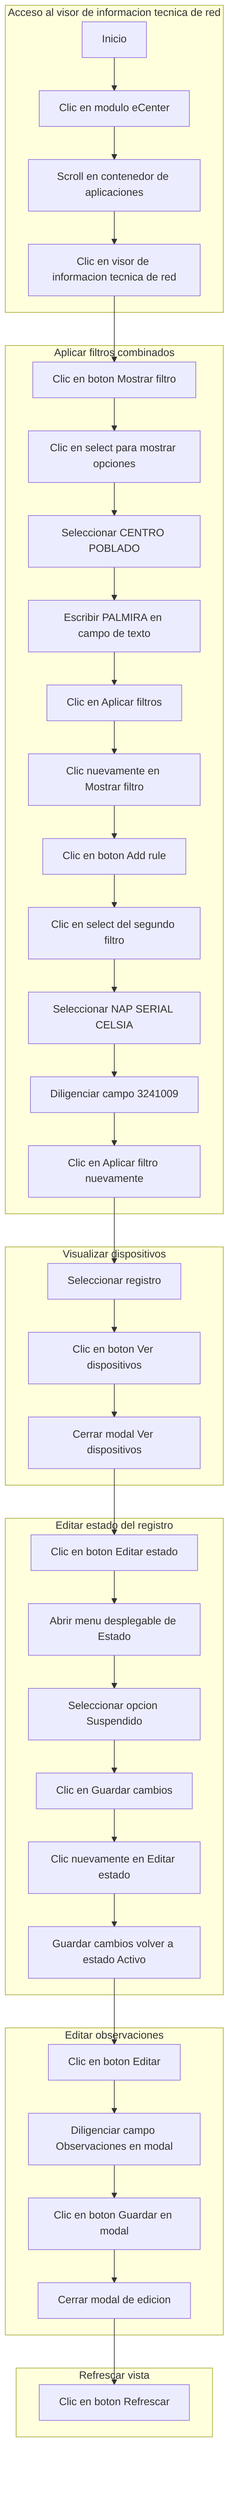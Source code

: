 flowchart TD
%% ==========================
%% MÓDULO: VISOR INFORMACION TECNICA DE RED
%% ==========================

subgraph CP_INFTECRED_001 [Acceso al visor de informacion tecnica de red]
    A1[Inicio] --> A2[Clic en modulo eCenter]
    A2 --> A3[Scroll en contenedor de aplicaciones]
    A3 --> A4[Clic en visor de informacion tecnica de red]
end

subgraph CP_INFTECRED_002 [Aplicar filtros combinados]
    B1[Clic en boton Mostrar filtro] --> B2[Clic en select para mostrar opciones]
    B2 --> B3[Seleccionar CENTRO POBLADO]
    B3 --> B4[Escribir PALMIRA en campo de texto]
    B4 --> B5[Clic en Aplicar filtros]
    B5 --> B6[Clic nuevamente en Mostrar filtro]
    B6 --> B7[Clic en boton Add rule]
    B7 --> B8[Clic en select del segundo filtro]
    B8 --> B9[Seleccionar NAP SERIAL CELSIA]
    B9 --> B10[Diligenciar campo 3241009]
    B10 --> B11[Clic en Aplicar filtro nuevamente]
end

subgraph CP_INFTECRED_003 [Visualizar dispositivos]
    C1[Seleccionar registro] --> C2[Clic en boton Ver dispositivos]
    C2 --> C3[Cerrar modal Ver dispositivos]
end

subgraph CP_INFTECRED_004 [Editar estado del registro]
    D1[Clic en boton Editar estado] --> D2[Abrir menu desplegable de Estado]
    D2 --> D3[Seleccionar opcion Suspendido]
    D3 --> D4[Clic en Guardar cambios]
    D4 --> D5[Clic nuevamente en Editar estado]
    D5 --> D6[Guardar cambios volver a estado Activo]
end

subgraph CP_INFTECRED_005 [Editar observaciones]
    E1[Clic en boton Editar] --> E2[Diligenciar campo Observaciones en modal]
    E2 --> E3[Clic en boton Guardar en modal]
    E3 --> E4[Cerrar modal de edicion]
end

subgraph CP_INFTECRED_006 [Refrescar vista]
    F1[Clic en boton Refrescar]
end

%% ==========================
%% CONEXIONES ENTRE CASOS
%% ==========================
A4 --> B1
B11 --> C1
C3 --> D1
D6 --> E1
E4 --> F1

%% ==========================
%% ESTILOS
%% ==========================
%% classDef acciones fill:#e6f7ff,stroke:#1a73e8,stroke-width:2px;
%% class A2,A3,A4,B1,B2,B5,B6,B7,B8,B9,B10,C2,C3,D1,D2,D3,D4,E1,E2,E3,F1 acciones